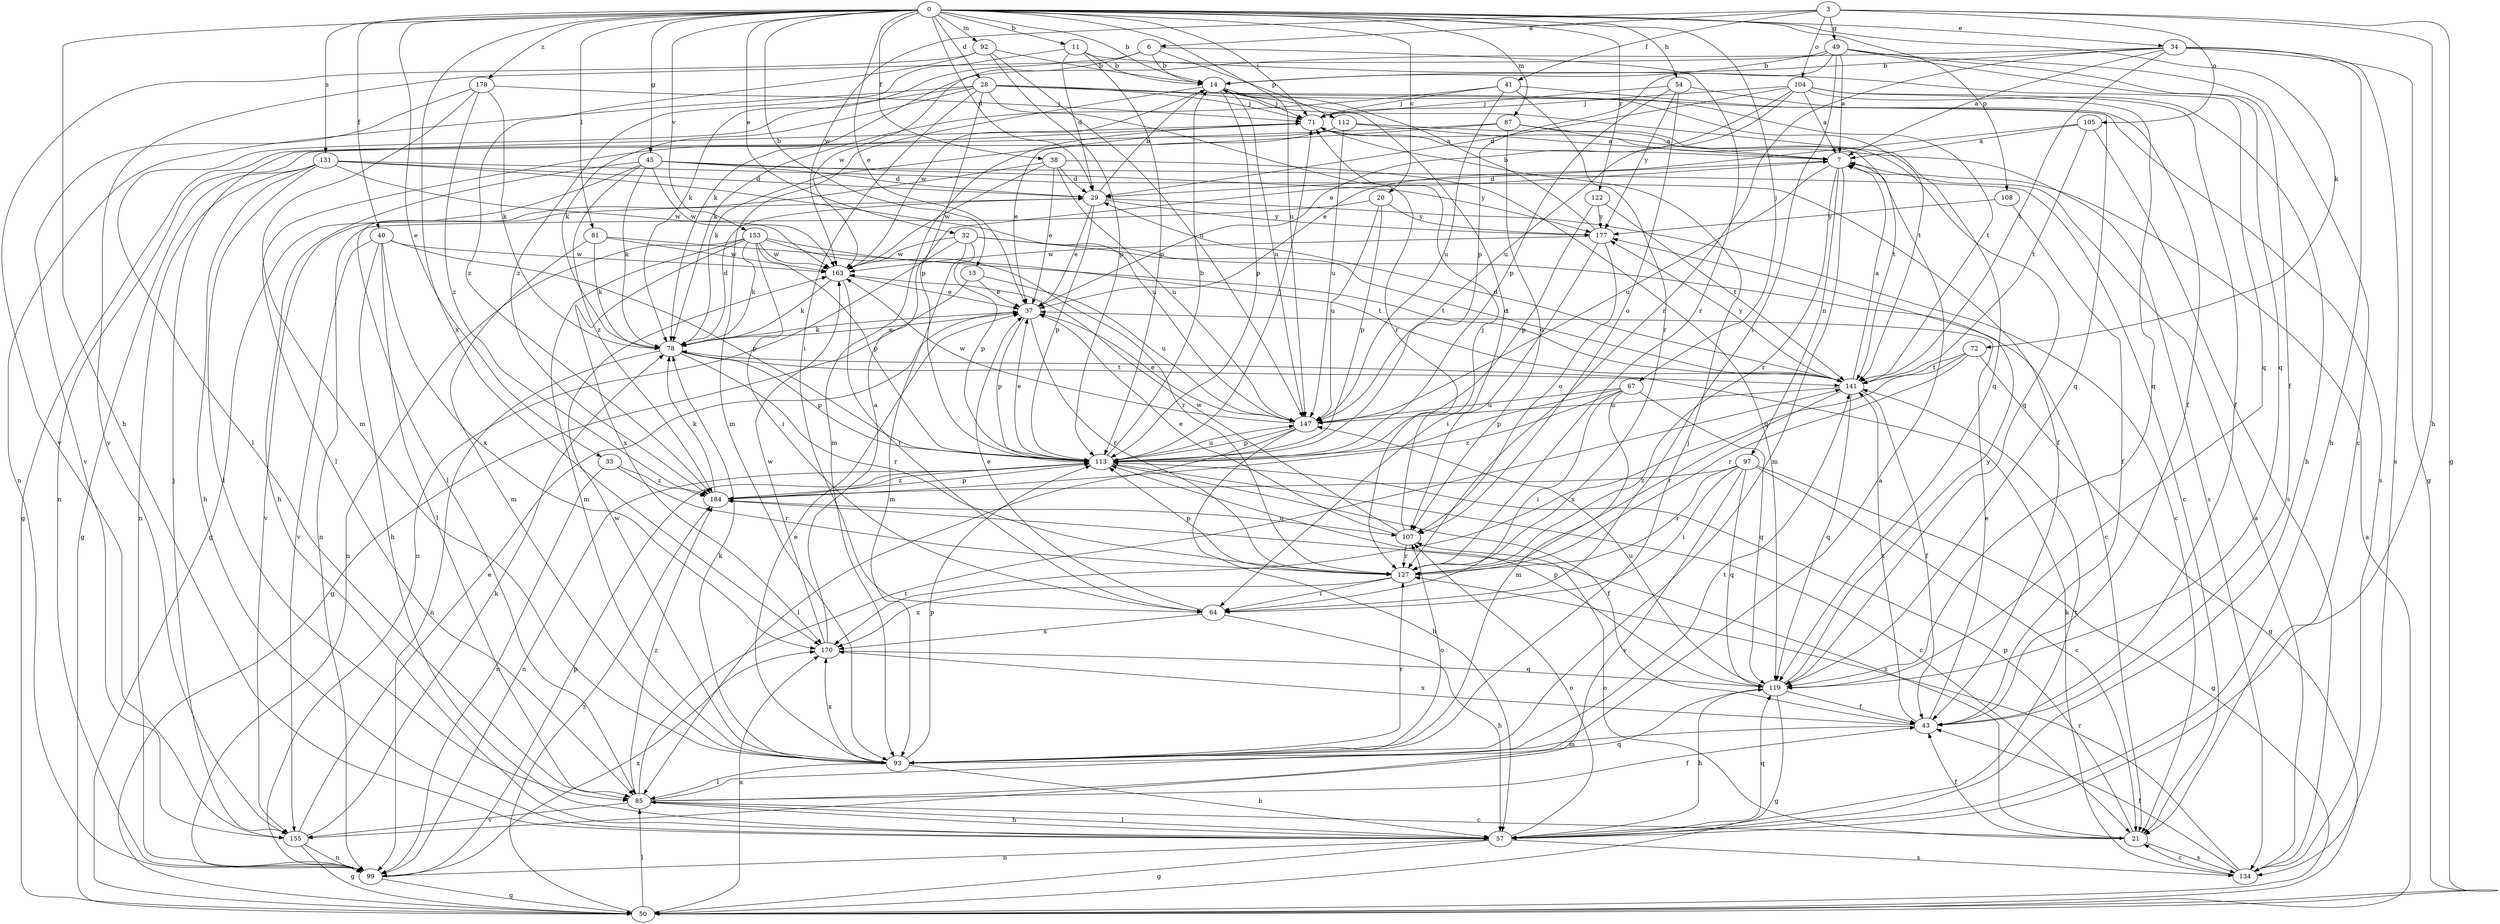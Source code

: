 strict digraph  {
0;
3;
6;
7;
11;
13;
14;
20;
21;
28;
29;
32;
33;
34;
37;
38;
40;
41;
43;
45;
49;
50;
54;
57;
64;
67;
71;
72;
78;
81;
85;
87;
92;
93;
97;
99;
104;
105;
107;
108;
112;
113;
119;
122;
127;
131;
134;
141;
147;
153;
155;
163;
170;
177;
178;
184;
0 -> 11  [label=b];
0 -> 13  [label=b];
0 -> 14  [label=b];
0 -> 20  [label=c];
0 -> 28  [label=d];
0 -> 29  [label=d];
0 -> 32  [label=e];
0 -> 33  [label=e];
0 -> 34  [label=e];
0 -> 37  [label=e];
0 -> 38  [label=f];
0 -> 40  [label=f];
0 -> 45  [label=g];
0 -> 54  [label=h];
0 -> 57  [label=h];
0 -> 67  [label=j];
0 -> 71  [label=j];
0 -> 72  [label=k];
0 -> 81  [label=l];
0 -> 87  [label=m];
0 -> 92  [label=m];
0 -> 108  [label=p];
0 -> 122  [label=r];
0 -> 131  [label=s];
0 -> 147  [label=u];
0 -> 153  [label=v];
0 -> 170  [label=x];
0 -> 178  [label=z];
3 -> 6  [label=a];
3 -> 41  [label=f];
3 -> 49  [label=g];
3 -> 50  [label=g];
3 -> 57  [label=h];
3 -> 104  [label=o];
3 -> 105  [label=o];
3 -> 163  [label=w];
6 -> 14  [label=b];
6 -> 78  [label=k];
6 -> 112  [label=p];
6 -> 127  [label=r];
6 -> 163  [label=w];
7 -> 29  [label=d];
7 -> 93  [label=m];
7 -> 97  [label=n];
7 -> 127  [label=r];
7 -> 147  [label=u];
11 -> 14  [label=b];
11 -> 29  [label=d];
11 -> 113  [label=p];
11 -> 119  [label=q];
11 -> 184  [label=z];
13 -> 37  [label=e];
13 -> 50  [label=g];
13 -> 147  [label=u];
14 -> 71  [label=j];
14 -> 93  [label=m];
14 -> 107  [label=o];
14 -> 113  [label=p];
14 -> 141  [label=t];
14 -> 147  [label=u];
14 -> 163  [label=w];
20 -> 99  [label=n];
20 -> 113  [label=p];
20 -> 147  [label=u];
20 -> 177  [label=y];
21 -> 43  [label=f];
21 -> 107  [label=o];
21 -> 113  [label=p];
21 -> 134  [label=s];
21 -> 184  [label=z];
28 -> 64  [label=i];
28 -> 71  [label=j];
28 -> 78  [label=k];
28 -> 85  [label=l];
28 -> 99  [label=n];
28 -> 113  [label=p];
28 -> 119  [label=q];
28 -> 127  [label=r];
28 -> 134  [label=s];
28 -> 141  [label=t];
29 -> 14  [label=b];
29 -> 21  [label=c];
29 -> 37  [label=e];
29 -> 113  [label=p];
29 -> 155  [label=v];
29 -> 177  [label=y];
32 -> 21  [label=c];
32 -> 93  [label=m];
32 -> 99  [label=n];
32 -> 113  [label=p];
32 -> 141  [label=t];
32 -> 163  [label=w];
33 -> 99  [label=n];
33 -> 127  [label=r];
33 -> 184  [label=z];
34 -> 7  [label=a];
34 -> 14  [label=b];
34 -> 50  [label=g];
34 -> 57  [label=h];
34 -> 78  [label=k];
34 -> 127  [label=r];
34 -> 134  [label=s];
34 -> 141  [label=t];
37 -> 78  [label=k];
37 -> 113  [label=p];
37 -> 127  [label=r];
38 -> 29  [label=d];
38 -> 37  [label=e];
38 -> 50  [label=g];
38 -> 119  [label=q];
38 -> 147  [label=u];
38 -> 163  [label=w];
40 -> 57  [label=h];
40 -> 85  [label=l];
40 -> 113  [label=p];
40 -> 155  [label=v];
40 -> 163  [label=w];
40 -> 170  [label=x];
41 -> 71  [label=j];
41 -> 78  [label=k];
41 -> 119  [label=q];
41 -> 127  [label=r];
41 -> 147  [label=u];
43 -> 37  [label=e];
43 -> 93  [label=m];
43 -> 141  [label=t];
43 -> 170  [label=x];
45 -> 21  [label=c];
45 -> 29  [label=d];
45 -> 57  [label=h];
45 -> 78  [label=k];
45 -> 85  [label=l];
45 -> 163  [label=w];
45 -> 177  [label=y];
45 -> 184  [label=z];
49 -> 7  [label=a];
49 -> 14  [label=b];
49 -> 21  [label=c];
49 -> 43  [label=f];
49 -> 64  [label=i];
49 -> 113  [label=p];
49 -> 119  [label=q];
49 -> 155  [label=v];
50 -> 7  [label=a];
50 -> 85  [label=l];
50 -> 170  [label=x];
50 -> 184  [label=z];
54 -> 43  [label=f];
54 -> 71  [label=j];
54 -> 107  [label=o];
54 -> 113  [label=p];
54 -> 177  [label=y];
57 -> 50  [label=g];
57 -> 85  [label=l];
57 -> 99  [label=n];
57 -> 107  [label=o];
57 -> 119  [label=q];
57 -> 134  [label=s];
57 -> 141  [label=t];
64 -> 37  [label=e];
64 -> 57  [label=h];
64 -> 170  [label=x];
67 -> 64  [label=i];
67 -> 93  [label=m];
67 -> 113  [label=p];
67 -> 119  [label=q];
67 -> 147  [label=u];
67 -> 184  [label=z];
71 -> 7  [label=a];
71 -> 85  [label=l];
71 -> 93  [label=m];
71 -> 134  [label=s];
72 -> 50  [label=g];
72 -> 127  [label=r];
72 -> 141  [label=t];
72 -> 170  [label=x];
78 -> 29  [label=d];
78 -> 37  [label=e];
78 -> 99  [label=n];
78 -> 113  [label=p];
78 -> 127  [label=r];
78 -> 141  [label=t];
81 -> 78  [label=k];
81 -> 93  [label=m];
81 -> 141  [label=t];
81 -> 163  [label=w];
85 -> 7  [label=a];
85 -> 21  [label=c];
85 -> 43  [label=f];
85 -> 57  [label=h];
85 -> 119  [label=q];
85 -> 141  [label=t];
85 -> 155  [label=v];
85 -> 184  [label=z];
87 -> 7  [label=a];
87 -> 50  [label=g];
87 -> 99  [label=n];
87 -> 107  [label=o];
87 -> 119  [label=q];
92 -> 14  [label=b];
92 -> 113  [label=p];
92 -> 147  [label=u];
92 -> 155  [label=v];
92 -> 184  [label=z];
93 -> 37  [label=e];
93 -> 57  [label=h];
93 -> 71  [label=j];
93 -> 78  [label=k];
93 -> 85  [label=l];
93 -> 107  [label=o];
93 -> 113  [label=p];
93 -> 127  [label=r];
93 -> 141  [label=t];
93 -> 163  [label=w];
93 -> 170  [label=x];
97 -> 21  [label=c];
97 -> 50  [label=g];
97 -> 64  [label=i];
97 -> 119  [label=q];
97 -> 127  [label=r];
97 -> 155  [label=v];
97 -> 184  [label=z];
99 -> 50  [label=g];
99 -> 113  [label=p];
99 -> 170  [label=x];
104 -> 7  [label=a];
104 -> 29  [label=d];
104 -> 37  [label=e];
104 -> 43  [label=f];
104 -> 57  [label=h];
104 -> 71  [label=j];
104 -> 119  [label=q];
104 -> 147  [label=u];
105 -> 7  [label=a];
105 -> 37  [label=e];
105 -> 134  [label=s];
105 -> 141  [label=t];
107 -> 37  [label=e];
107 -> 71  [label=j];
107 -> 127  [label=r];
107 -> 163  [label=w];
108 -> 43  [label=f];
108 -> 177  [label=y];
112 -> 7  [label=a];
112 -> 37  [label=e];
112 -> 78  [label=k];
112 -> 141  [label=t];
112 -> 147  [label=u];
113 -> 14  [label=b];
113 -> 21  [label=c];
113 -> 37  [label=e];
113 -> 43  [label=f];
113 -> 71  [label=j];
113 -> 99  [label=n];
113 -> 147  [label=u];
113 -> 184  [label=z];
119 -> 43  [label=f];
119 -> 50  [label=g];
119 -> 57  [label=h];
119 -> 113  [label=p];
119 -> 147  [label=u];
119 -> 177  [label=y];
122 -> 113  [label=p];
122 -> 141  [label=t];
122 -> 177  [label=y];
127 -> 64  [label=i];
127 -> 113  [label=p];
127 -> 170  [label=x];
131 -> 29  [label=d];
131 -> 43  [label=f];
131 -> 50  [label=g];
131 -> 57  [label=h];
131 -> 85  [label=l];
131 -> 99  [label=n];
131 -> 147  [label=u];
131 -> 163  [label=w];
134 -> 7  [label=a];
134 -> 21  [label=c];
134 -> 43  [label=f];
134 -> 78  [label=k];
134 -> 127  [label=r];
141 -> 7  [label=a];
141 -> 29  [label=d];
141 -> 43  [label=f];
141 -> 119  [label=q];
141 -> 127  [label=r];
141 -> 147  [label=u];
141 -> 177  [label=y];
147 -> 37  [label=e];
147 -> 57  [label=h];
147 -> 85  [label=l];
147 -> 113  [label=p];
147 -> 163  [label=w];
153 -> 64  [label=i];
153 -> 78  [label=k];
153 -> 93  [label=m];
153 -> 99  [label=n];
153 -> 113  [label=p];
153 -> 127  [label=r];
153 -> 141  [label=t];
153 -> 163  [label=w];
153 -> 170  [label=x];
155 -> 37  [label=e];
155 -> 50  [label=g];
155 -> 71  [label=j];
155 -> 78  [label=k];
155 -> 99  [label=n];
163 -> 37  [label=e];
163 -> 64  [label=i];
163 -> 78  [label=k];
170 -> 7  [label=a];
170 -> 119  [label=q];
170 -> 163  [label=w];
177 -> 14  [label=b];
177 -> 64  [label=i];
177 -> 107  [label=o];
177 -> 163  [label=w];
178 -> 71  [label=j];
178 -> 78  [label=k];
178 -> 93  [label=m];
178 -> 155  [label=v];
178 -> 184  [label=z];
184 -> 78  [label=k];
184 -> 107  [label=o];
184 -> 113  [label=p];
}
